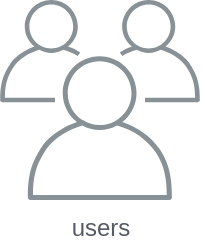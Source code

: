 <mxfile version="10.7.5" type="github"><diagram id="C7SeSj1JQn-ZmrGBhScN" name="Page-1"><mxGraphModel dx="1154" dy="694" grid="1" gridSize="10" guides="1" tooltips="1" connect="1" arrows="1" fold="1" page="1" pageScale="1" pageWidth="850" pageHeight="1100" math="0" shadow="0"><root><mxCell id="0"/><mxCell id="1" parent="0"/><mxCell id="LVQ6_ZF-U5asxbkxaL4W-1" value="users" style="outlineConnect=0;gradientColor=none;fontColor=#545B64;strokeColor=none;fillColor=#879196;dashed=0;verticalLabelPosition=bottom;verticalAlign=top;align=center;html=1;fontSize=12;fontStyle=0;aspect=fixed;shape=mxgraph.aws4.illustration_users;pointerEvents=1" vertex="1" parent="1"><mxGeometry x="210" y="40" width="100" height="100" as="geometry"/></mxCell></root></mxGraphModel></diagram></mxfile>